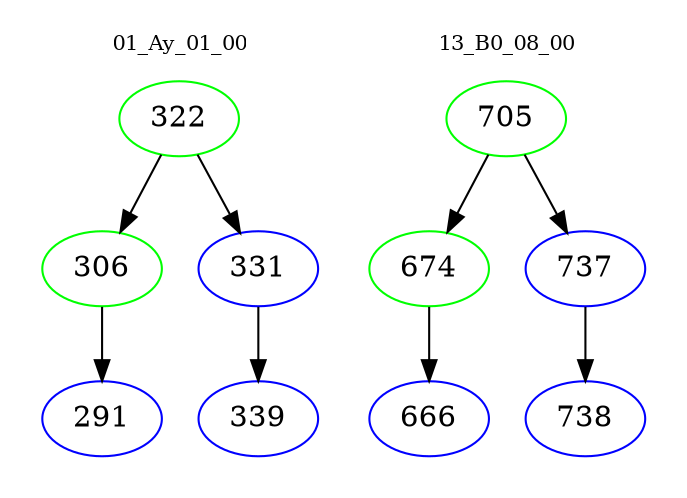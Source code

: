 digraph{
subgraph cluster_0 {
color = white
label = "01_Ay_01_00";
fontsize=10;
T0_322 [label="322", color="green"]
T0_322 -> T0_306 [color="black"]
T0_306 [label="306", color="green"]
T0_306 -> T0_291 [color="black"]
T0_291 [label="291", color="blue"]
T0_322 -> T0_331 [color="black"]
T0_331 [label="331", color="blue"]
T0_331 -> T0_339 [color="black"]
T0_339 [label="339", color="blue"]
}
subgraph cluster_1 {
color = white
label = "13_B0_08_00";
fontsize=10;
T1_705 [label="705", color="green"]
T1_705 -> T1_674 [color="black"]
T1_674 [label="674", color="green"]
T1_674 -> T1_666 [color="black"]
T1_666 [label="666", color="blue"]
T1_705 -> T1_737 [color="black"]
T1_737 [label="737", color="blue"]
T1_737 -> T1_738 [color="black"]
T1_738 [label="738", color="blue"]
}
}
